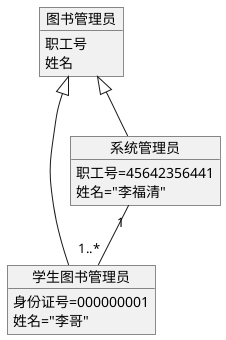  @startuml
    object 图书管理员{
        职工号
        姓名
    }
    object 学生图书管理员{
        身份证号=000000001
        姓名="李哥"
    }
    object 系统管理员{
        职工号=45642356441
        姓名="李福清"
    }
    图书管理员 <|-- 学生图书管理员
    图书管理员 <|-- 系统管理员
    系统管理员 "1"-- "1..*"学生图书管理员
    @enduml